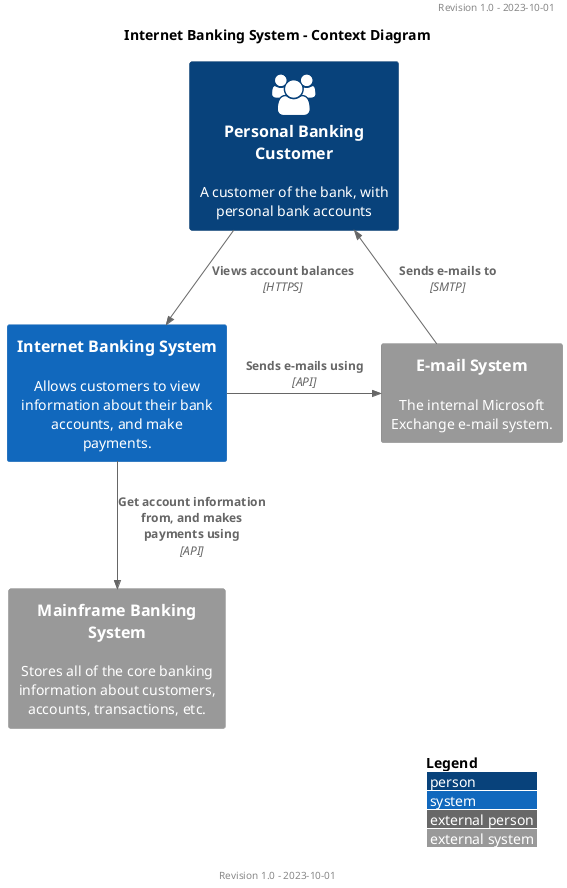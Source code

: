 @startuml

title   "Internet Banking System - Context Diagram"
header  "Revision 1.0 - 2023-10-01"
!include <C4/C4_Context>
!include <tupadr3/font-awesome/users>

LAYOUT_WITH_LEGEND()

Person(customers, "Personal Banking Customer", "A customer of the bank, with personal bank accounts", $sprite="users")
System(IBS, "Internet Banking System", "Allows customers to view information about their bank accounts, and make payments.")
System_Ext(Mainframe, "Mainframe Banking System", "Stores all of the core banking information about customers, accounts, transactions, etc.")
System_Ext(Email, "E-mail System", "The internal Microsoft Exchange e-mail system.")

Rel_D(customers, IBS, "Views account balances", "HTTPS")
Rel_D(IBS, Mainframe, "Get account information from, and makes payments using", "API")
Rel_R(IBS, Email, "Sends e-mails using", "API")
Rel_U(Email, customers, "Sends e-mails to", "SMTP")

footer "Revision 1.0 - 2023-10-01"
@enduml
